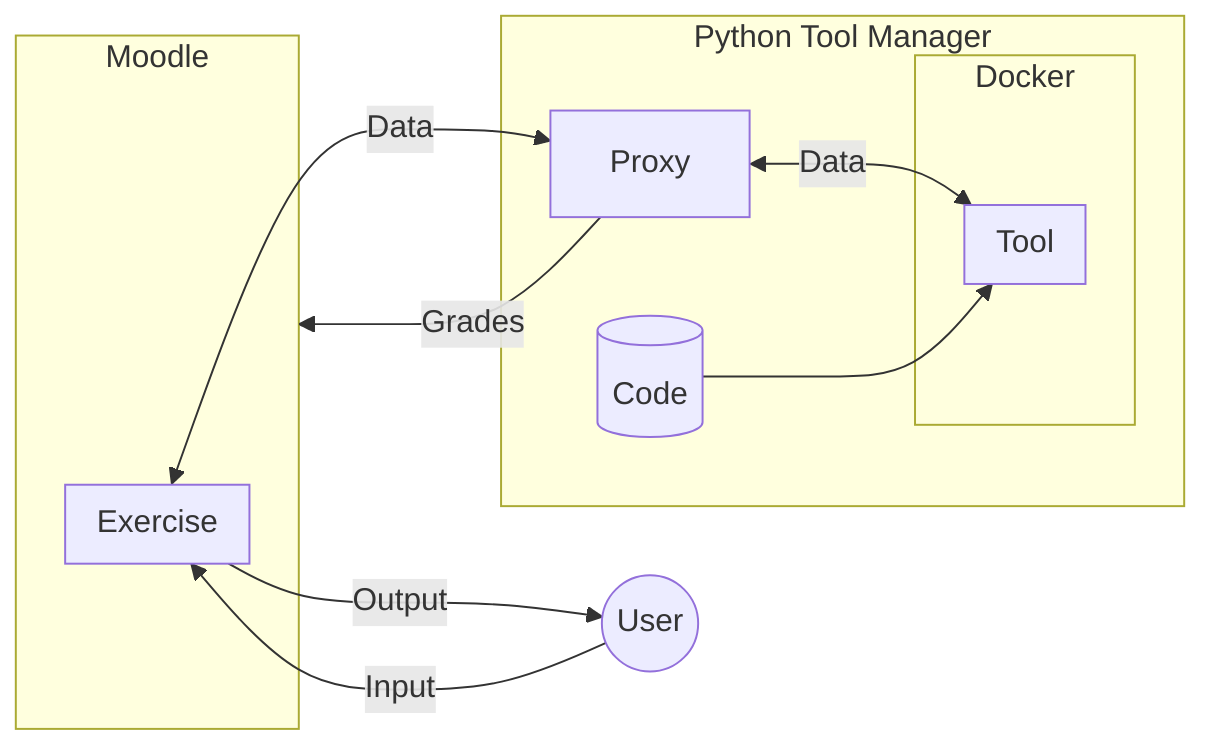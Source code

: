 flowchart LR
    user(("User"))
    subgraph pytm ["Python Tool Manager"]
        direction TB
        database[("Code")]
        proxy[Proxy]
        subgraph docker ["Docker"]
            subgraph tool ["Tool"]
            end
        end
    end
    subgraph lms ["Moodle"]
        subgraph exercise ["Exercise"]
        end
    end
    user -- "Input" --> exercise
    exercise -- "Output" --> user
    exercise <-- "Data" --> proxy
    proxy <-- "Data" --> tool
    database --> tool
    proxy -- "Grades" --> lms